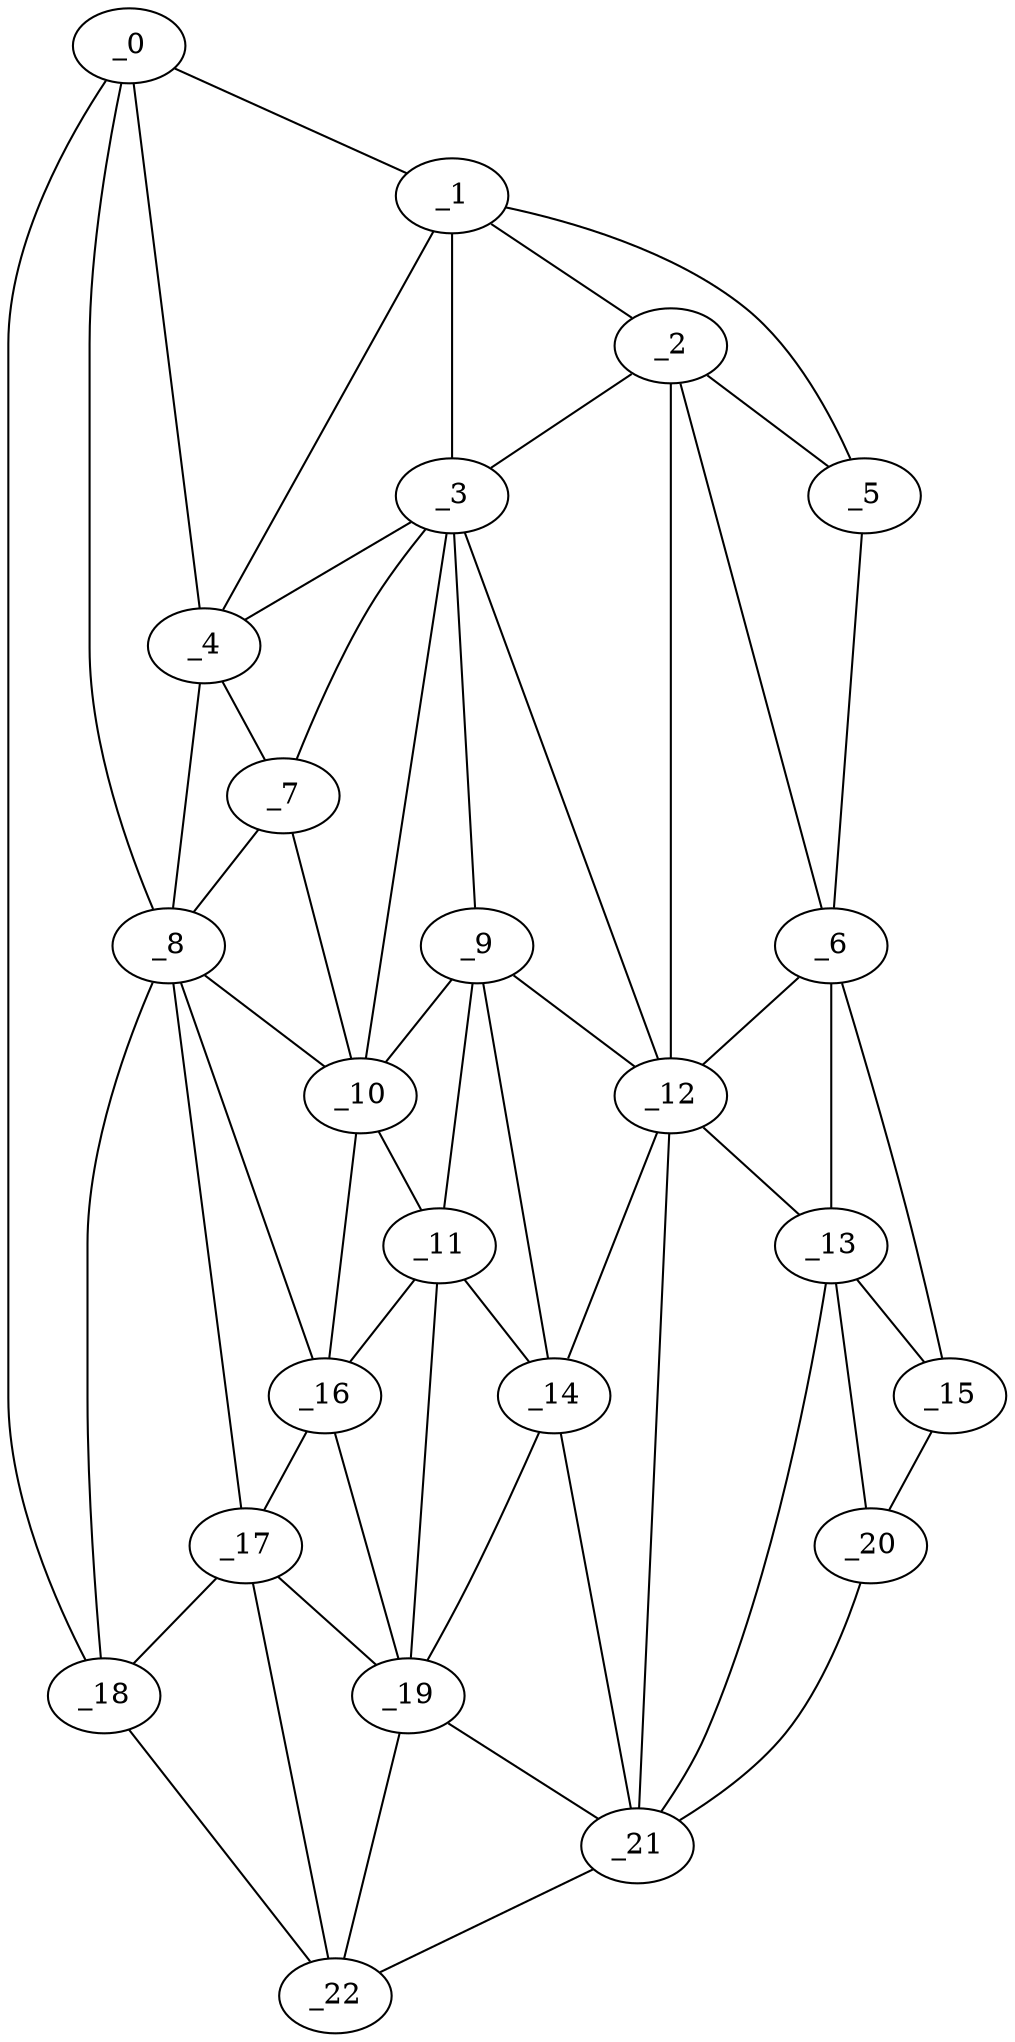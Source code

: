graph "obj20__25.gxl" {
	_0	 [x=22,
		y=111];
	_1	 [x=25,
		y=46];
	_0 -- _1	 [valence=1];
	_4	 [x=47,
		y=95];
	_0 -- _4	 [valence=1];
	_8	 [x=64,
		y=112];
	_0 -- _8	 [valence=2];
	_18	 [x=84,
		y=123];
	_0 -- _18	 [valence=1];
	_2	 [x=36,
		y=29];
	_1 -- _2	 [valence=1];
	_3	 [x=43,
		y=47];
	_1 -- _3	 [valence=1];
	_1 -- _4	 [valence=2];
	_5	 [x=48,
		y=6];
	_1 -- _5	 [valence=1];
	_2 -- _3	 [valence=1];
	_2 -- _5	 [valence=2];
	_6	 [x=54,
		y=4];
	_2 -- _6	 [valence=2];
	_12	 [x=74,
		y=46];
	_2 -- _12	 [valence=1];
	_3 -- _4	 [valence=2];
	_7	 [x=54,
		y=91];
	_3 -- _7	 [valence=2];
	_9	 [x=67,
		y=52];
	_3 -- _9	 [valence=2];
	_10	 [x=67,
		y=83];
	_3 -- _10	 [valence=2];
	_3 -- _12	 [valence=1];
	_4 -- _7	 [valence=1];
	_4 -- _8	 [valence=1];
	_5 -- _6	 [valence=1];
	_6 -- _12	 [valence=1];
	_13	 [x=79,
		y=13];
	_6 -- _13	 [valence=2];
	_15	 [x=81,
		y=5];
	_6 -- _15	 [valence=1];
	_7 -- _8	 [valence=2];
	_7 -- _10	 [valence=1];
	_8 -- _10	 [valence=2];
	_16	 [x=81,
		y=90];
	_8 -- _16	 [valence=2];
	_17	 [x=84,
		y=93];
	_8 -- _17	 [valence=1];
	_8 -- _18	 [valence=1];
	_9 -- _10	 [valence=2];
	_11	 [x=73,
		y=81];
	_9 -- _11	 [valence=2];
	_9 -- _12	 [valence=1];
	_14	 [x=79,
		y=58];
	_9 -- _14	 [valence=2];
	_10 -- _11	 [valence=2];
	_10 -- _16	 [valence=1];
	_11 -- _14	 [valence=2];
	_11 -- _16	 [valence=2];
	_19	 [x=85,
		y=63];
	_11 -- _19	 [valence=1];
	_12 -- _13	 [valence=2];
	_12 -- _14	 [valence=1];
	_21	 [x=91,
		y=28];
	_12 -- _21	 [valence=2];
	_13 -- _15	 [valence=2];
	_20	 [x=89,
		y=21];
	_13 -- _20	 [valence=2];
	_13 -- _21	 [valence=1];
	_14 -- _19	 [valence=2];
	_14 -- _21	 [valence=2];
	_15 -- _20	 [valence=1];
	_16 -- _17	 [valence=2];
	_16 -- _19	 [valence=2];
	_17 -- _18	 [valence=2];
	_17 -- _19	 [valence=1];
	_22	 [x=107,
		y=99];
	_17 -- _22	 [valence=1];
	_18 -- _22	 [valence=1];
	_19 -- _21	 [valence=1];
	_19 -- _22	 [valence=1];
	_20 -- _21	 [valence=1];
	_21 -- _22	 [valence=1];
}
